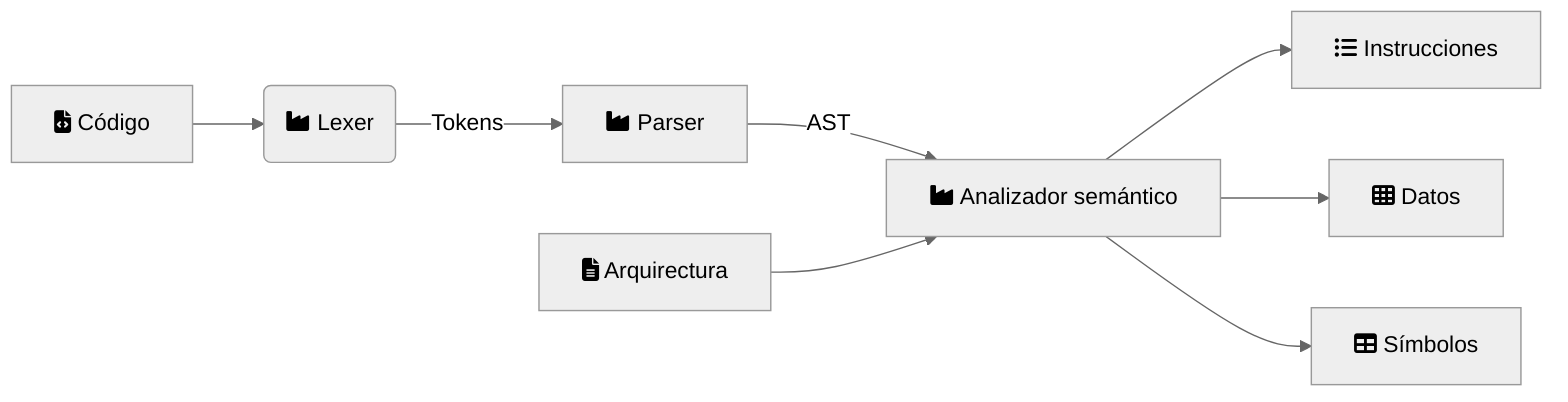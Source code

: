 ---
config:
  theme: neutral
---
%% Compiling:
%% npx @mermaid-js/mermaid-cli --input funcionamiento.mmd --output funcionamiento.pdf --backgroundColor transparent --pdfFit
flowchart LR
    asm["fa:fa-file-code Código"] --> lexer("fa:fa-industry Lexer")
    lexer -- Tokens --> parser["fa:fa-industry Parser"]
    parser -- AST --> compiler["fa:fa-industry Analizador semántico"]
    ISA["fa:fa-file-alt Arquirectura"] --> compiler
    compiler --> data["fa:fa-list-ul Instrucciones"]
    compiler --> instruction["fa:fa-table-cells Datos"]
    compiler --> symbol_table["fa:fa-table Símbolos"]